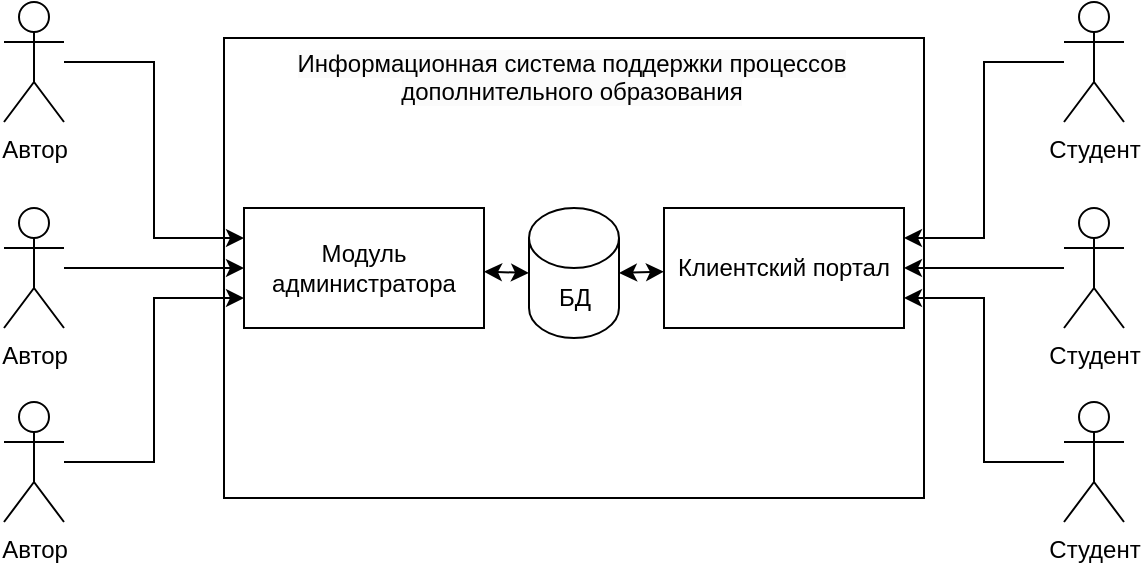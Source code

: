<mxfile version="23.1.5" type="device">
  <diagram name="Страница — 1" id="wmkHsyDJHZAYo4y9csYJ">
    <mxGraphModel dx="1195" dy="737" grid="1" gridSize="10" guides="1" tooltips="1" connect="1" arrows="1" fold="1" page="1" pageScale="1" pageWidth="827" pageHeight="1169" math="0" shadow="0">
      <root>
        <mxCell id="0" />
        <mxCell id="1" parent="0" />
        <mxCell id="N02-op8hGAjYfZpUVgRI-12" value="" style="rounded=0;whiteSpace=wrap;html=1;" vertex="1" parent="1">
          <mxGeometry x="240" y="188" width="350" height="230" as="geometry" />
        </mxCell>
        <mxCell id="N02-op8hGAjYfZpUVgRI-18" style="edgeStyle=orthogonalEdgeStyle;rounded=0;orthogonalLoop=1;jettySize=auto;html=1;entryX=0;entryY=0.5;entryDx=0;entryDy=0;" edge="1" parent="1" source="N02-op8hGAjYfZpUVgRI-2" target="N02-op8hGAjYfZpUVgRI-10">
          <mxGeometry relative="1" as="geometry" />
        </mxCell>
        <mxCell id="N02-op8hGAjYfZpUVgRI-2" value="Автор" style="shape=umlActor;verticalLabelPosition=bottom;verticalAlign=top;html=1;outlineConnect=0;" vertex="1" parent="1">
          <mxGeometry x="130" y="273" width="30" height="60" as="geometry" />
        </mxCell>
        <mxCell id="N02-op8hGAjYfZpUVgRI-21" style="edgeStyle=orthogonalEdgeStyle;rounded=0;orthogonalLoop=1;jettySize=auto;html=1;" edge="1" parent="1" source="N02-op8hGAjYfZpUVgRI-3" target="N02-op8hGAjYfZpUVgRI-11">
          <mxGeometry relative="1" as="geometry" />
        </mxCell>
        <mxCell id="N02-op8hGAjYfZpUVgRI-3" value="Студент" style="shape=umlActor;verticalLabelPosition=bottom;verticalAlign=top;html=1;outlineConnect=0;" vertex="1" parent="1">
          <mxGeometry x="660" y="273" width="30" height="60" as="geometry" />
        </mxCell>
        <mxCell id="N02-op8hGAjYfZpUVgRI-19" style="edgeStyle=orthogonalEdgeStyle;rounded=0;orthogonalLoop=1;jettySize=auto;html=1;entryX=0;entryY=0.75;entryDx=0;entryDy=0;" edge="1" parent="1" source="N02-op8hGAjYfZpUVgRI-4" target="N02-op8hGAjYfZpUVgRI-10">
          <mxGeometry relative="1" as="geometry" />
        </mxCell>
        <mxCell id="N02-op8hGAjYfZpUVgRI-4" value="Автор" style="shape=umlActor;verticalLabelPosition=bottom;verticalAlign=top;html=1;outlineConnect=0;" vertex="1" parent="1">
          <mxGeometry x="130" y="370" width="30" height="60" as="geometry" />
        </mxCell>
        <mxCell id="N02-op8hGAjYfZpUVgRI-17" style="edgeStyle=orthogonalEdgeStyle;rounded=0;orthogonalLoop=1;jettySize=auto;html=1;entryX=0;entryY=0.25;entryDx=0;entryDy=0;" edge="1" parent="1" source="N02-op8hGAjYfZpUVgRI-5" target="N02-op8hGAjYfZpUVgRI-10">
          <mxGeometry relative="1" as="geometry" />
        </mxCell>
        <mxCell id="N02-op8hGAjYfZpUVgRI-5" value="Автор" style="shape=umlActor;verticalLabelPosition=bottom;verticalAlign=top;html=1;outlineConnect=0;" vertex="1" parent="1">
          <mxGeometry x="130" y="170" width="30" height="60" as="geometry" />
        </mxCell>
        <mxCell id="N02-op8hGAjYfZpUVgRI-22" style="edgeStyle=orthogonalEdgeStyle;rounded=0;orthogonalLoop=1;jettySize=auto;html=1;entryX=1;entryY=0.25;entryDx=0;entryDy=0;" edge="1" parent="1" source="N02-op8hGAjYfZpUVgRI-7" target="N02-op8hGAjYfZpUVgRI-11">
          <mxGeometry relative="1" as="geometry" />
        </mxCell>
        <mxCell id="N02-op8hGAjYfZpUVgRI-7" value="Студент&lt;div&gt;&lt;br/&gt;&lt;/div&gt;" style="shape=umlActor;verticalLabelPosition=bottom;verticalAlign=top;html=1;outlineConnect=0;" vertex="1" parent="1">
          <mxGeometry x="660" y="170" width="30" height="60" as="geometry" />
        </mxCell>
        <mxCell id="N02-op8hGAjYfZpUVgRI-20" style="edgeStyle=orthogonalEdgeStyle;rounded=0;orthogonalLoop=1;jettySize=auto;html=1;entryX=1;entryY=0.75;entryDx=0;entryDy=0;" edge="1" parent="1" source="N02-op8hGAjYfZpUVgRI-8" target="N02-op8hGAjYfZpUVgRI-11">
          <mxGeometry relative="1" as="geometry" />
        </mxCell>
        <mxCell id="N02-op8hGAjYfZpUVgRI-8" value="Студент" style="shape=umlActor;verticalLabelPosition=bottom;verticalAlign=top;html=1;outlineConnect=0;" vertex="1" parent="1">
          <mxGeometry x="660" y="370" width="30" height="60" as="geometry" />
        </mxCell>
        <mxCell id="N02-op8hGAjYfZpUVgRI-10" value="Модуль администратора" style="rounded=0;whiteSpace=wrap;html=1;" vertex="1" parent="1">
          <mxGeometry x="250" y="273" width="120" height="60" as="geometry" />
        </mxCell>
        <mxCell id="N02-op8hGAjYfZpUVgRI-11" value="Клиентский портал" style="rounded=0;whiteSpace=wrap;html=1;" vertex="1" parent="1">
          <mxGeometry x="460" y="273" width="120" height="60" as="geometry" />
        </mxCell>
        <mxCell id="N02-op8hGAjYfZpUVgRI-13" value="БД" style="shape=cylinder3;whiteSpace=wrap;html=1;boundedLbl=1;backgroundOutline=1;size=15;" vertex="1" parent="1">
          <mxGeometry x="392.5" y="273" width="45" height="65" as="geometry" />
        </mxCell>
        <mxCell id="N02-op8hGAjYfZpUVgRI-15" style="rounded=0;orthogonalLoop=1;jettySize=auto;html=1;entryX=0;entryY=0.5;entryDx=0;entryDy=0;entryPerimeter=0;startArrow=classic;startFill=1;" edge="1" parent="1" source="N02-op8hGAjYfZpUVgRI-10" target="N02-op8hGAjYfZpUVgRI-13">
          <mxGeometry relative="1" as="geometry" />
        </mxCell>
        <mxCell id="N02-op8hGAjYfZpUVgRI-16" style="rounded=0;orthogonalLoop=1;jettySize=auto;html=1;entryX=1;entryY=0.5;entryDx=0;entryDy=0;entryPerimeter=0;startArrow=classic;startFill=1;" edge="1" parent="1" source="N02-op8hGAjYfZpUVgRI-11" target="N02-op8hGAjYfZpUVgRI-13">
          <mxGeometry relative="1" as="geometry" />
        </mxCell>
        <mxCell id="N02-op8hGAjYfZpUVgRI-23" value="&#xa;&lt;span style=&quot;color: rgb(0, 0, 0); font-family: Helvetica; font-size: 12px; font-style: normal; font-variant-ligatures: normal; font-variant-caps: normal; font-weight: 400; letter-spacing: normal; orphans: 2; text-align: center; text-indent: 0px; text-transform: none; widows: 2; word-spacing: 0px; -webkit-text-stroke-width: 0px; background-color: rgb(251, 251, 251); text-decoration-thickness: initial; text-decoration-style: initial; text-decoration-color: initial; float: none; display: inline !important;&quot;&gt;Информационная система поддержки процессов дополнительного образования&lt;/span&gt;&#xa;&#xa;" style="text;html=1;align=center;verticalAlign=middle;whiteSpace=wrap;rounded=0;" vertex="1" parent="1">
          <mxGeometry x="239" y="200" width="350" height="30" as="geometry" />
        </mxCell>
      </root>
    </mxGraphModel>
  </diagram>
</mxfile>
